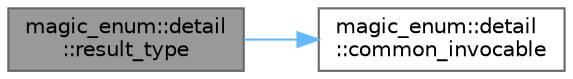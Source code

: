digraph "magic_enum::detail::result_type"
{
 // LATEX_PDF_SIZE
  bgcolor="transparent";
  edge [fontname=Helvetica,fontsize=10,labelfontname=Helvetica,labelfontsize=10];
  node [fontname=Helvetica,fontsize=10,shape=box,height=0.2,width=0.4];
  rankdir="LR";
  Node1 [id="Node000001",label="magic_enum::detail\l::result_type",height=0.2,width=0.4,color="gray40", fillcolor="grey60", style="filled", fontcolor="black",tooltip=" "];
  Node1 -> Node2 [id="edge1_Node000001_Node000002",color="steelblue1",style="solid",tooltip=" "];
  Node2 [id="Node000002",label="magic_enum::detail\l::common_invocable",height=0.2,width=0.4,color="grey40", fillcolor="white", style="filled",URL="$namespacemagic__enum_1_1detail.html#a0b75fc2c71e68435bb9525ea4df678c8",tooltip=" "];
}
